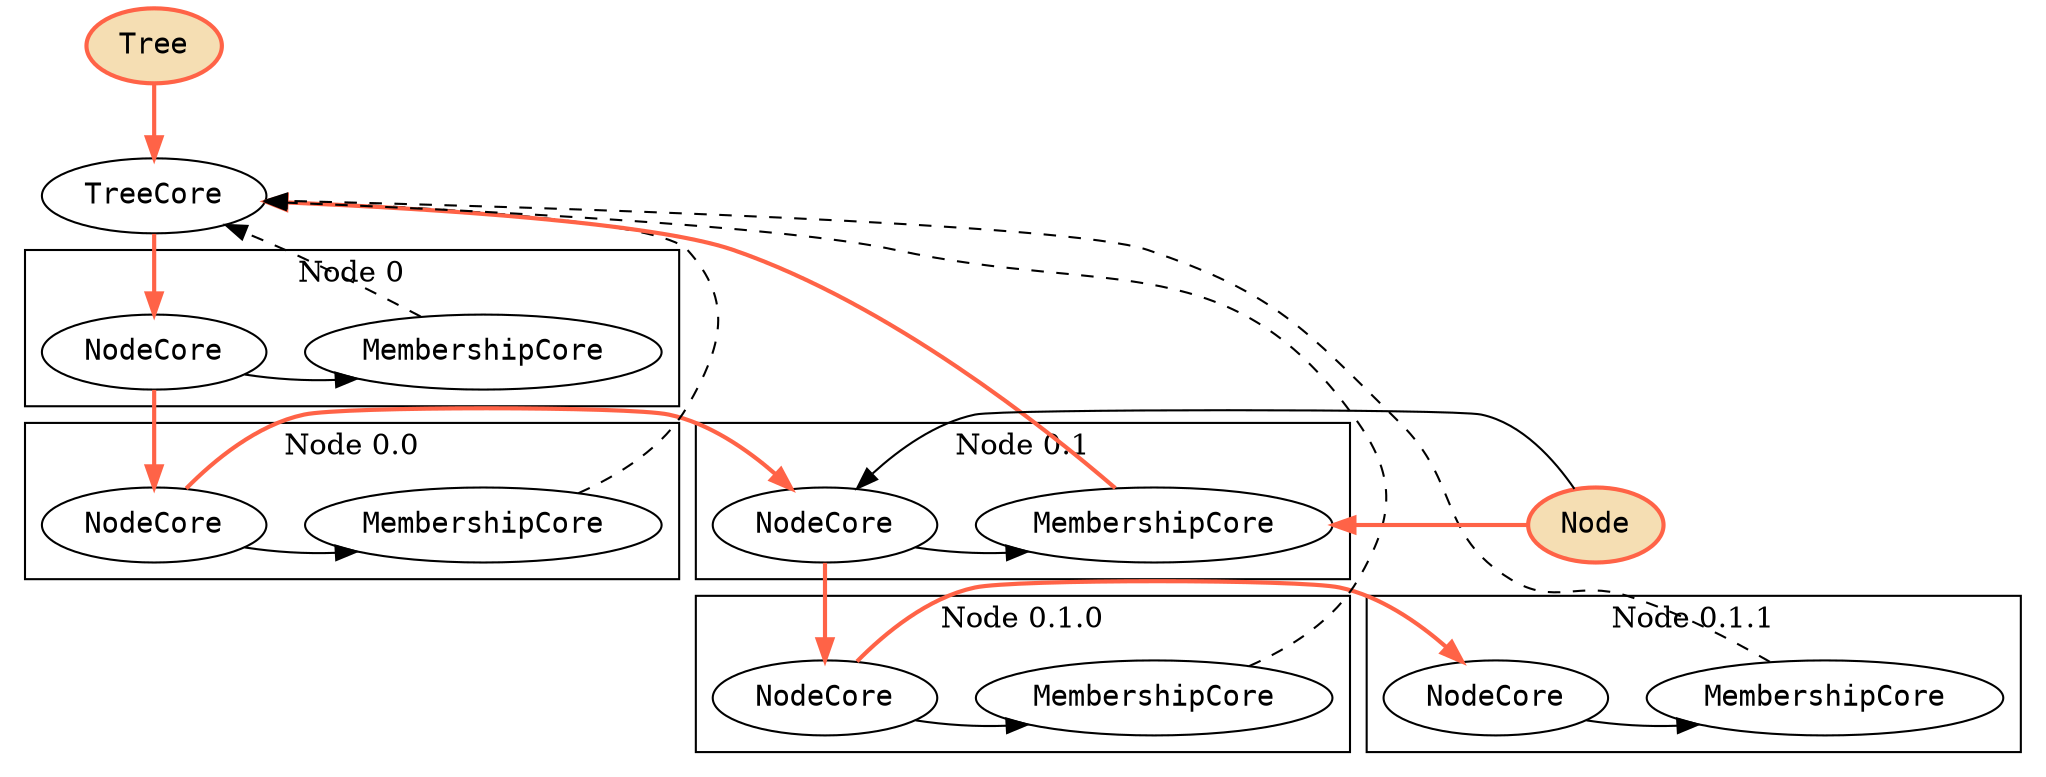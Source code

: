 ///bin/true <<//
/*
//
cd "$(dirname "$(readlink -f "$0")")"
dot -Tsvg "$0" -o "$(basename "$0" .dot)".svg
exit
*/

digraph "Internal structures" {
	newrank = true;
	node [
		fontname = monospace,
	];

	treecore0 [label="TreeCore"];
	tree0_0 [label="Tree", color=tomato, style="bold,filled", fillcolor=wheat];
	tree0_0 -> treecore0 [style=bold, color=tomato];
	{ rank=same; tree0_0; }
	{ rank=same; treecore0; }

	subgraph cluster_node0 {
		label="Node 0";
		node0_nodecore [label="NodeCore"];
		node0_membership [label="MembershipCore"];
		node0_nodecore -> node0_membership [constraint=false];
		{
			rank = same;
			node0_nodecore -> node0_membership [style=invis];
		}
	}
	node0_membership -> treecore0 [constraint=false, style=dashed];

	subgraph cluster_node0_0 {
		label="Node 0.0";
		node0_0_nodecore [label="NodeCore"];
		node0_0_membership [label="MembershipCore"];
		node0_0_nodecore -> node0_0_membership [constraint=false];
		{
			rank = same;
			node0_0_nodecore;
			node0_0_membership;
		}
	}
	node0_0_membership -> treecore0 [constraint=false, style=dashed];

	subgraph cluster_node0_1 {
		label="Node 0.1";
		node0_1_nodecore [label="NodeCore"];
		node0_1_membership [label="MembershipCore"];
		node0_1_nodecore -> node0_1_membership [constraint=false];
		{
			rank=same;
			node0_1_nodecore;
			node0_1_membership;
		}
	}
	// `style=solid` since `node0_handle` has the reference to this node.
	node0_1_membership -> treecore0 [constraint=false, style="solid,bold", color=tomato];

	subgraph cluster_node0_1_0 {
		label="Node 0.1.0";
		node0_1_0_nodecore [label="NodeCore"];
		node0_1_0_membership [label="MembershipCore"];
		node0_1_0_nodecore -> node0_1_0_membership [constraint=false];
		{
			rank = same;
			node0_1_0_nodecore;
			node0_1_0_membership;
		}
	}
	node0_1_0_membership -> treecore0 [constraint=false, style=dashed];

	subgraph cluster_node0_1_1 {
		label="Node 0.1.1";
		node0_1_1_nodecore [label="NodeCore"];
		node0_1_1_membership [label="MembershipCore"];
		node0_1_1_nodecore -> node0_1_1_membership [constraint=false];
		{
			rank=same;
			node0_1_1_nodecore;
			node0_1_1_membership;
		}
	}
	node0_1_1_membership -> treecore0 [constraint=false, style=dashed];

	treecore0 -> node0_nodecore [style=bold, color=tomato];
	node0_nodecore -> node0_0_nodecore [style=bold, color=tomato];
	node0_1_nodecore -> node0_1_0_nodecore [style=bold, color=tomato];

	node0_0_nodecore -> node0_1_nodecore [constraint=false, style=bold, color=tomato];
	node0_1_0_nodecore -> node0_1_1_nodecore [constraint=false, style=bold, color=tomato];

	node0_handle [label="Node", color=tomato, style="bold,filled", fillcolor=wheat];
	node0_handle -> node0_1_nodecore;
	node0_handle -> node0_1_membership [style=bold, color=tomato];

	// Horizontal ordering.
	{
		rank=same;
		node0_nodecore -> node0_membership [style=invis];
	}
	{
		rank=same;
		node0_0_nodecore -> node0_0_membership -> node0_1_nodecore -> node0_1_membership -> node0_handle [style=invis];
	}
	{
		rank=same;
		node0_1_0_nodecore -> node0_1_0_membership -> node0_1_1_nodecore -> node0_1_1_membership [style=invis];
	}
}
